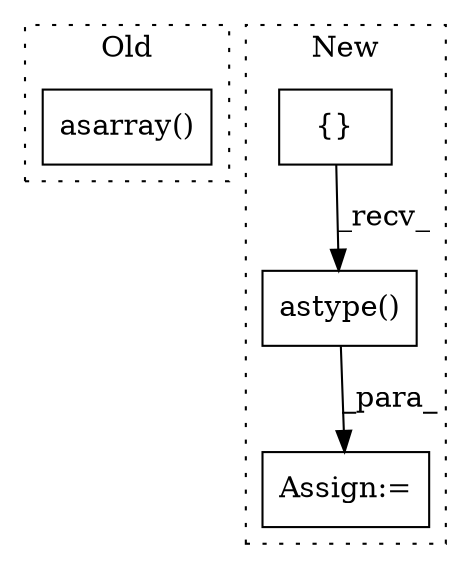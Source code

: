 digraph G {
subgraph cluster0 {
1 [label="asarray()" a="75" s="23840,23925" l="21,28" shape="box"];
label = "Old";
style="dotted";
}
subgraph cluster1 {
2 [label="astype()" a="75" s="24237,24282" l="37,1" shape="box"];
3 [label="Assign:=" a="68" s="24234" l="3" shape="box"];
4 [label="{}" a="59" s="24249,24264" l="1,0" shape="box"];
label = "New";
style="dotted";
}
2 -> 3 [label="_para_"];
4 -> 2 [label="_recv_"];
}